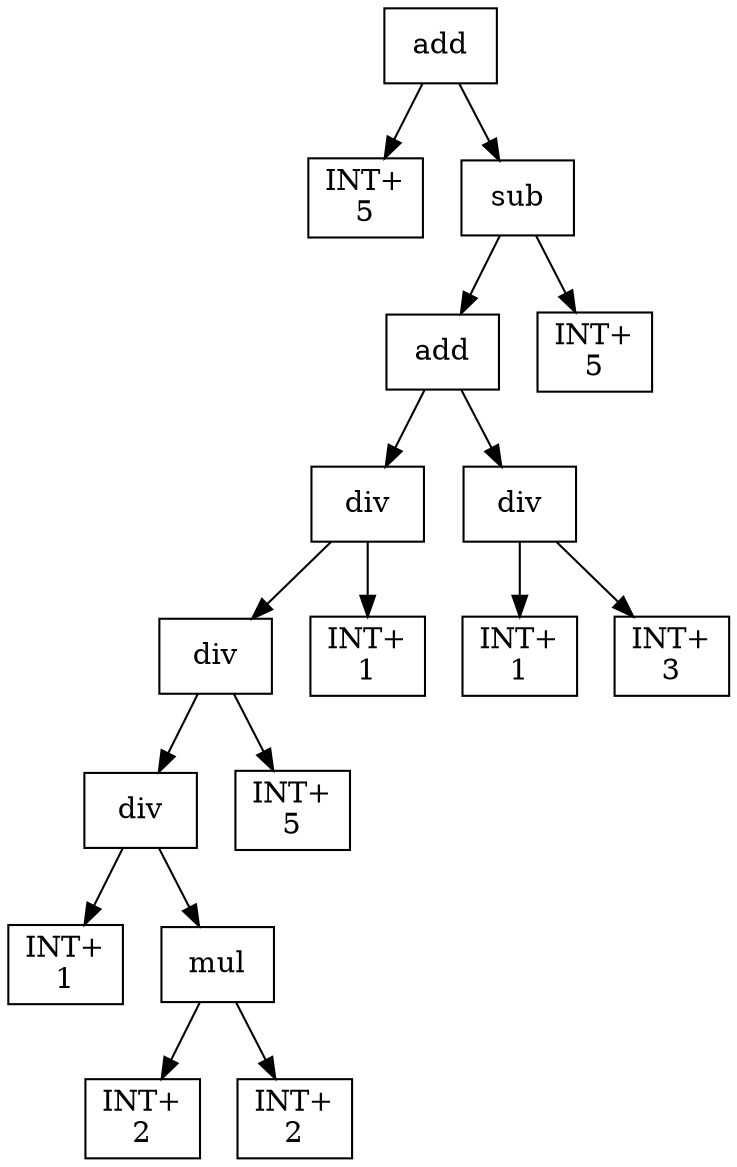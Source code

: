 digraph expr {
  node [shape=box];
  n1 [label="add"];
  n2 [label="INT+\n5"];
  n3 [label="sub"];
  n4 [label="add"];
  n5 [label="div"];
  n6 [label="div"];
  n7 [label="div"];
  n8 [label="INT+\n1"];
  n9 [label="mul"];
  n10 [label="INT+\n2"];
  n11 [label="INT+\n2"];
  n9 -> n10;
  n9 -> n11;
  n7 -> n8;
  n7 -> n9;
  n12 [label="INT+\n5"];
  n6 -> n7;
  n6 -> n12;
  n13 [label="INT+\n1"];
  n5 -> n6;
  n5 -> n13;
  n14 [label="div"];
  n15 [label="INT+\n1"];
  n16 [label="INT+\n3"];
  n14 -> n15;
  n14 -> n16;
  n4 -> n5;
  n4 -> n14;
  n17 [label="INT+\n5"];
  n3 -> n4;
  n3 -> n17;
  n1 -> n2;
  n1 -> n3;
}